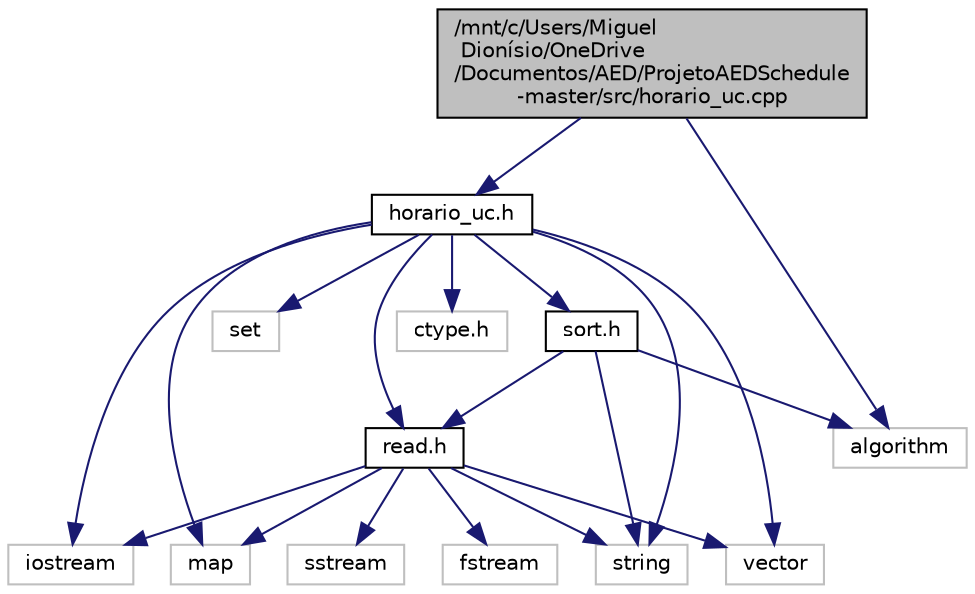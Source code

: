digraph "/mnt/c/Users/Miguel Dionísio/OneDrive/Documentos/AED/ProjetoAEDSchedule-master/src/horario_uc.cpp"
{
 // LATEX_PDF_SIZE
  edge [fontname="Helvetica",fontsize="10",labelfontname="Helvetica",labelfontsize="10"];
  node [fontname="Helvetica",fontsize="10",shape=record];
  Node1 [label="/mnt/c/Users/Miguel\l Dionísio/OneDrive\l/Documentos/AED/ProjetoAEDSchedule\l-master/src/horario_uc.cpp",height=0.2,width=0.4,color="black", fillcolor="grey75", style="filled", fontcolor="black",tooltip="functions to display a unit's schedules"];
  Node1 -> Node2 [color="midnightblue",fontsize="10",style="solid"];
  Node2 [label="horario_uc.h",height=0.2,width=0.4,color="black", fillcolor="white", style="filled",URL="$horario__uc_8h.html",tooltip="horario_uc header file"];
  Node2 -> Node3 [color="midnightblue",fontsize="10",style="solid"];
  Node3 [label="vector",height=0.2,width=0.4,color="grey75", fillcolor="white", style="filled",tooltip=" "];
  Node2 -> Node4 [color="midnightblue",fontsize="10",style="solid"];
  Node4 [label="string",height=0.2,width=0.4,color="grey75", fillcolor="white", style="filled",tooltip=" "];
  Node2 -> Node5 [color="midnightblue",fontsize="10",style="solid"];
  Node5 [label="iostream",height=0.2,width=0.4,color="grey75", fillcolor="white", style="filled",tooltip=" "];
  Node2 -> Node6 [color="midnightblue",fontsize="10",style="solid"];
  Node6 [label="set",height=0.2,width=0.4,color="grey75", fillcolor="white", style="filled",tooltip=" "];
  Node2 -> Node7 [color="midnightblue",fontsize="10",style="solid"];
  Node7 [label="map",height=0.2,width=0.4,color="grey75", fillcolor="white", style="filled",tooltip=" "];
  Node2 -> Node8 [color="midnightblue",fontsize="10",style="solid"];
  Node8 [label="ctype.h",height=0.2,width=0.4,color="grey75", fillcolor="white", style="filled",tooltip=" "];
  Node2 -> Node9 [color="midnightblue",fontsize="10",style="solid"];
  Node9 [label="read.h",height=0.2,width=0.4,color="black", fillcolor="white", style="filled",URL="$read_8h.html",tooltip="read header file"];
  Node9 -> Node3 [color="midnightblue",fontsize="10",style="solid"];
  Node9 -> Node4 [color="midnightblue",fontsize="10",style="solid"];
  Node9 -> Node7 [color="midnightblue",fontsize="10",style="solid"];
  Node9 -> Node10 [color="midnightblue",fontsize="10",style="solid"];
  Node10 [label="fstream",height=0.2,width=0.4,color="grey75", fillcolor="white", style="filled",tooltip=" "];
  Node9 -> Node5 [color="midnightblue",fontsize="10",style="solid"];
  Node9 -> Node11 [color="midnightblue",fontsize="10",style="solid"];
  Node11 [label="sstream",height=0.2,width=0.4,color="grey75", fillcolor="white", style="filled",tooltip=" "];
  Node2 -> Node12 [color="midnightblue",fontsize="10",style="solid"];
  Node12 [label="sort.h",height=0.2,width=0.4,color="black", fillcolor="white", style="filled",URL="$sort_8h.html",tooltip=" "];
  Node12 -> Node13 [color="midnightblue",fontsize="10",style="solid"];
  Node13 [label="algorithm",height=0.2,width=0.4,color="grey75", fillcolor="white", style="filled",tooltip=" "];
  Node12 -> Node4 [color="midnightblue",fontsize="10",style="solid"];
  Node12 -> Node9 [color="midnightblue",fontsize="10",style="solid"];
  Node1 -> Node13 [color="midnightblue",fontsize="10",style="solid"];
}
